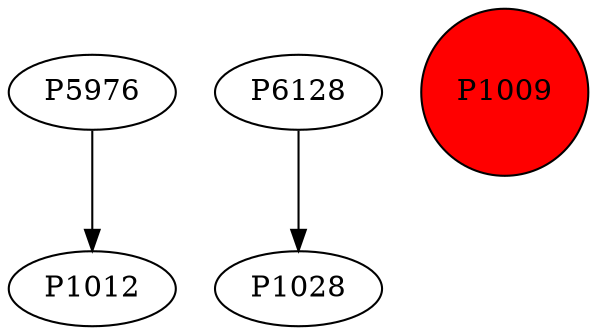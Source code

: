 digraph {
	P5976 -> P1012
	P6128 -> P1028
	P1009 [shape=circle]
	P1009 [style=filled]
	P1009 [fillcolor=red]
}